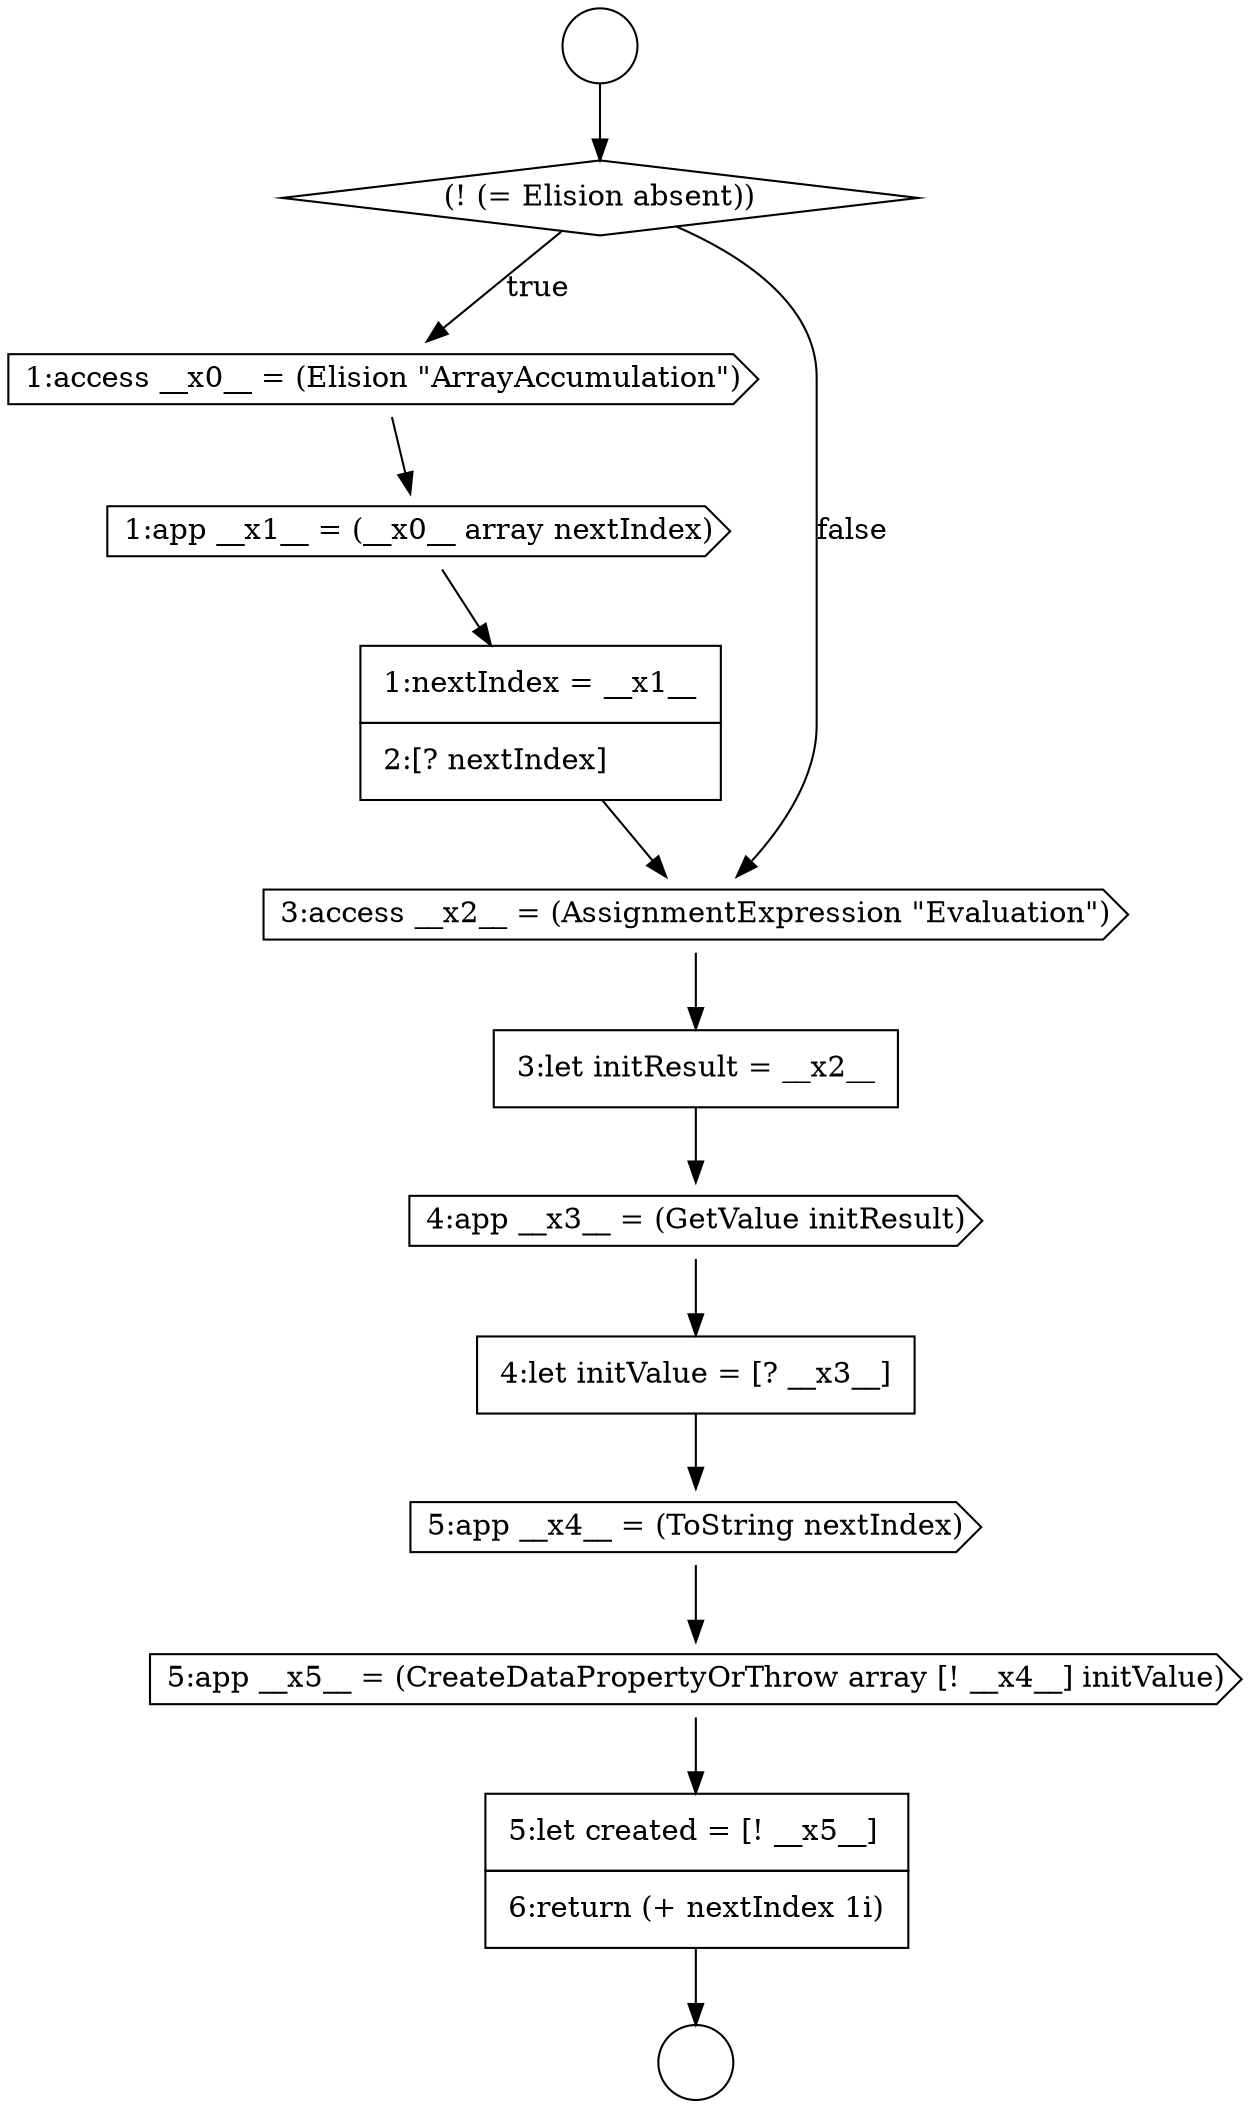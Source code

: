 digraph {
  node3895 [shape=cds, label=<<font color="black">5:app __x5__ = (CreateDataPropertyOrThrow array [! __x4__] initValue)</font>> color="black" fillcolor="white" style=filled]
  node3891 [shape=none, margin=0, label=<<font color="black">
    <table border="0" cellborder="1" cellspacing="0" cellpadding="10">
      <tr><td align="left">3:let initResult = __x2__</td></tr>
    </table>
  </font>> color="black" fillcolor="white" style=filled]
  node3887 [shape=cds, label=<<font color="black">1:access __x0__ = (Elision &quot;ArrayAccumulation&quot;)</font>> color="black" fillcolor="white" style=filled]
  node3894 [shape=cds, label=<<font color="black">5:app __x4__ = (ToString nextIndex)</font>> color="black" fillcolor="white" style=filled]
  node3893 [shape=none, margin=0, label=<<font color="black">
    <table border="0" cellborder="1" cellspacing="0" cellpadding="10">
      <tr><td align="left">4:let initValue = [? __x3__]</td></tr>
    </table>
  </font>> color="black" fillcolor="white" style=filled]
  node3885 [shape=circle label=" " color="black" fillcolor="white" style=filled]
  node3896 [shape=none, margin=0, label=<<font color="black">
    <table border="0" cellborder="1" cellspacing="0" cellpadding="10">
      <tr><td align="left">5:let created = [! __x5__]</td></tr>
      <tr><td align="left">6:return (+ nextIndex 1i)</td></tr>
    </table>
  </font>> color="black" fillcolor="white" style=filled]
  node3892 [shape=cds, label=<<font color="black">4:app __x3__ = (GetValue initResult)</font>> color="black" fillcolor="white" style=filled]
  node3886 [shape=diamond, label=<<font color="black">(! (= Elision absent))</font>> color="black" fillcolor="white" style=filled]
  node3884 [shape=circle label=" " color="black" fillcolor="white" style=filled]
  node3889 [shape=none, margin=0, label=<<font color="black">
    <table border="0" cellborder="1" cellspacing="0" cellpadding="10">
      <tr><td align="left">1:nextIndex = __x1__</td></tr>
      <tr><td align="left">2:[? nextIndex]</td></tr>
    </table>
  </font>> color="black" fillcolor="white" style=filled]
  node3890 [shape=cds, label=<<font color="black">3:access __x2__ = (AssignmentExpression &quot;Evaluation&quot;)</font>> color="black" fillcolor="white" style=filled]
  node3888 [shape=cds, label=<<font color="black">1:app __x1__ = (__x0__ array nextIndex)</font>> color="black" fillcolor="white" style=filled]
  node3884 -> node3886 [ color="black"]
  node3894 -> node3895 [ color="black"]
  node3896 -> node3885 [ color="black"]
  node3886 -> node3887 [label=<<font color="black">true</font>> color="black"]
  node3886 -> node3890 [label=<<font color="black">false</font>> color="black"]
  node3890 -> node3891 [ color="black"]
  node3893 -> node3894 [ color="black"]
  node3889 -> node3890 [ color="black"]
  node3891 -> node3892 [ color="black"]
  node3888 -> node3889 [ color="black"]
  node3895 -> node3896 [ color="black"]
  node3887 -> node3888 [ color="black"]
  node3892 -> node3893 [ color="black"]
}
